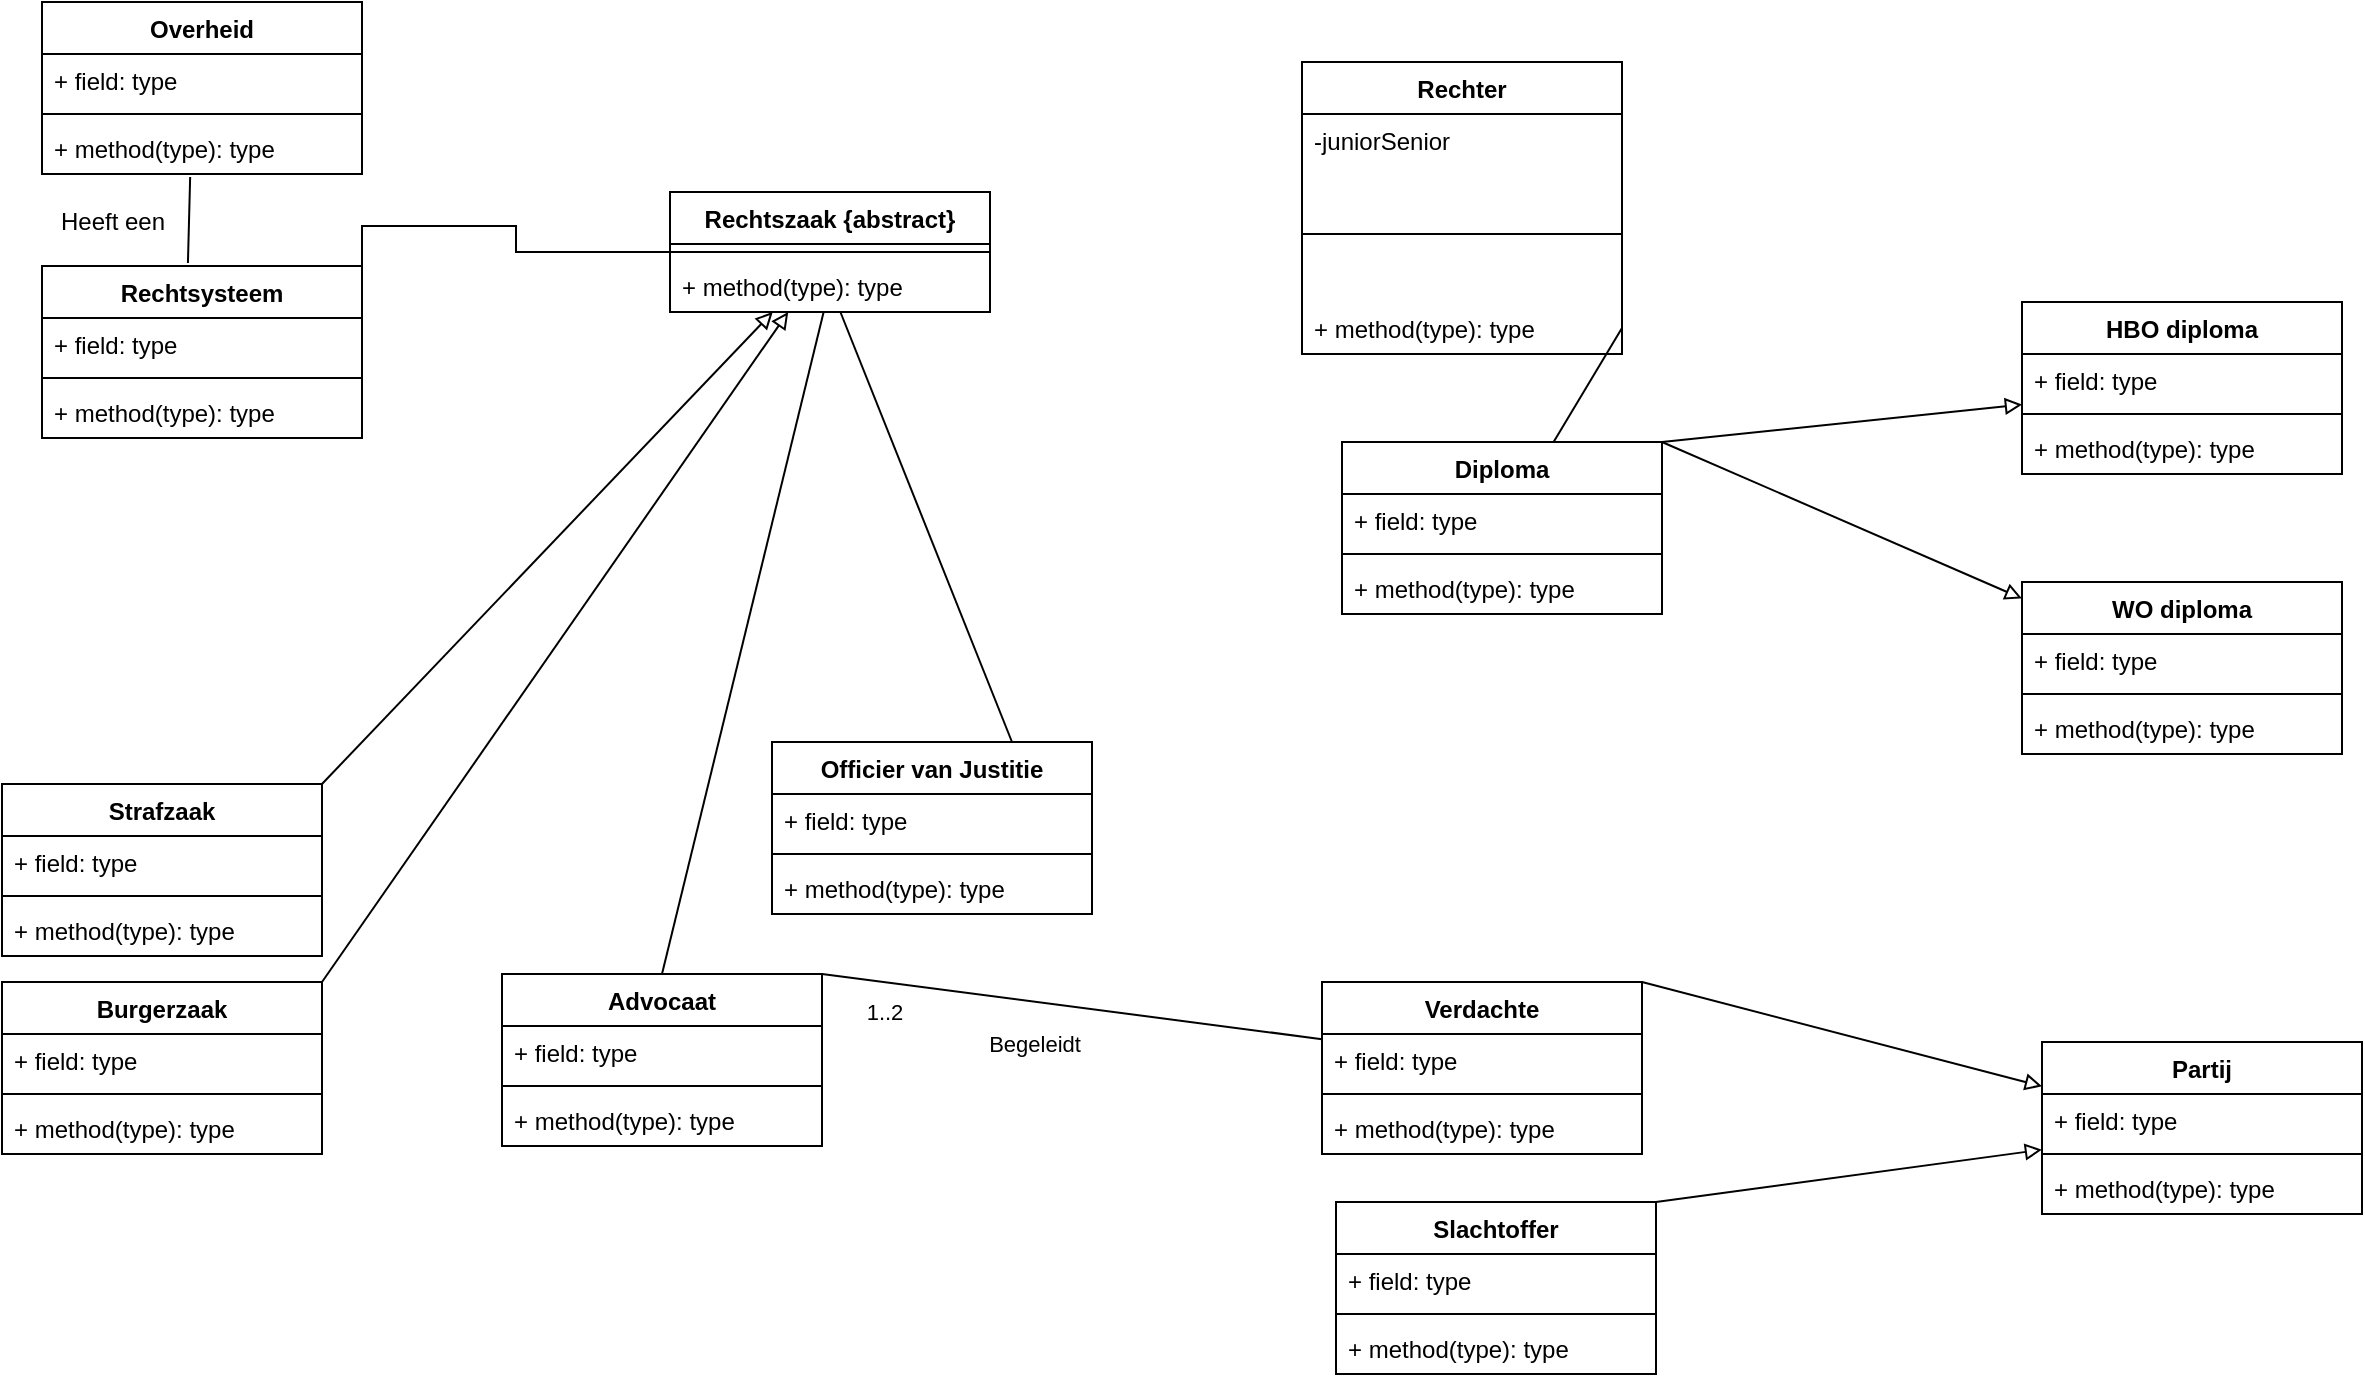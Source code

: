 <mxfile version="17.4.0" type="github">
  <diagram id="wsoN8Qg5C7zon4l7tbFk" name="Page-1">
    <mxGraphModel dx="1426" dy="794" grid="1" gridSize="10" guides="1" tooltips="1" connect="1" arrows="1" fold="1" page="1" pageScale="1" pageWidth="827" pageHeight="1169" math="0" shadow="0">
      <root>
        <mxCell id="0" />
        <mxCell id="1" parent="0" />
        <mxCell id="42ex5j18DbH1nC0N2MnO-122" style="edgeStyle=orthogonalEdgeStyle;rounded=0;orthogonalLoop=1;jettySize=auto;html=1;exitX=1;exitY=0;exitDx=0;exitDy=0;endArrow=none;endFill=0;" edge="1" parent="1" source="42ex5j18DbH1nC0N2MnO-4" target="42ex5j18DbH1nC0N2MnO-46">
          <mxGeometry relative="1" as="geometry" />
        </mxCell>
        <mxCell id="42ex5j18DbH1nC0N2MnO-4" value="Rechtsysteem&#xa;" style="swimlane;fontStyle=1;align=center;verticalAlign=top;childLayout=stackLayout;horizontal=1;startSize=26;horizontalStack=0;resizeParent=1;resizeParentMax=0;resizeLast=0;collapsible=1;marginBottom=0;" vertex="1" parent="1">
          <mxGeometry x="20" y="152" width="160" height="86" as="geometry" />
        </mxCell>
        <mxCell id="42ex5j18DbH1nC0N2MnO-5" value="+ field: type" style="text;strokeColor=none;fillColor=none;align=left;verticalAlign=top;spacingLeft=4;spacingRight=4;overflow=hidden;rotatable=0;points=[[0,0.5],[1,0.5]];portConstraint=eastwest;" vertex="1" parent="42ex5j18DbH1nC0N2MnO-4">
          <mxGeometry y="26" width="160" height="26" as="geometry" />
        </mxCell>
        <mxCell id="42ex5j18DbH1nC0N2MnO-6" value="" style="line;strokeWidth=1;fillColor=none;align=left;verticalAlign=middle;spacingTop=-1;spacingLeft=3;spacingRight=3;rotatable=0;labelPosition=right;points=[];portConstraint=eastwest;" vertex="1" parent="42ex5j18DbH1nC0N2MnO-4">
          <mxGeometry y="52" width="160" height="8" as="geometry" />
        </mxCell>
        <mxCell id="42ex5j18DbH1nC0N2MnO-7" value="+ method(type): type" style="text;strokeColor=none;fillColor=none;align=left;verticalAlign=top;spacingLeft=4;spacingRight=4;overflow=hidden;rotatable=0;points=[[0,0.5],[1,0.5]];portConstraint=eastwest;" vertex="1" parent="42ex5j18DbH1nC0N2MnO-4">
          <mxGeometry y="60" width="160" height="26" as="geometry" />
        </mxCell>
        <mxCell id="42ex5j18DbH1nC0N2MnO-12" value="Rechter" style="swimlane;fontStyle=1;align=center;verticalAlign=top;childLayout=stackLayout;horizontal=1;startSize=26;horizontalStack=0;resizeParent=1;resizeParentMax=0;resizeLast=0;collapsible=1;marginBottom=0;" vertex="1" parent="1">
          <mxGeometry x="650" y="50" width="160" height="146" as="geometry" />
        </mxCell>
        <mxCell id="42ex5j18DbH1nC0N2MnO-13" value="-juniorSenior&#xa;" style="text;strokeColor=none;fillColor=none;align=left;verticalAlign=top;spacingLeft=4;spacingRight=4;overflow=hidden;rotatable=0;points=[[0,0.5],[1,0.5]];portConstraint=eastwest;" vertex="1" parent="42ex5j18DbH1nC0N2MnO-12">
          <mxGeometry y="26" width="160" height="26" as="geometry" />
        </mxCell>
        <mxCell id="42ex5j18DbH1nC0N2MnO-14" value="" style="line;strokeWidth=1;fillColor=none;align=left;verticalAlign=middle;spacingTop=-1;spacingLeft=3;spacingRight=3;rotatable=0;labelPosition=right;points=[];portConstraint=eastwest;" vertex="1" parent="42ex5j18DbH1nC0N2MnO-12">
          <mxGeometry y="52" width="160" height="68" as="geometry" />
        </mxCell>
        <mxCell id="42ex5j18DbH1nC0N2MnO-15" value="+ method(type): type" style="text;strokeColor=none;fillColor=none;align=left;verticalAlign=top;spacingLeft=4;spacingRight=4;overflow=hidden;rotatable=0;points=[[0,0.5],[1,0.5]];portConstraint=eastwest;" vertex="1" parent="42ex5j18DbH1nC0N2MnO-12">
          <mxGeometry y="120" width="160" height="26" as="geometry" />
        </mxCell>
        <mxCell id="42ex5j18DbH1nC0N2MnO-125" style="edgeStyle=none;rounded=0;orthogonalLoop=1;jettySize=auto;html=1;exitX=1;exitY=0;exitDx=0;exitDy=0;startArrow=none;startFill=0;endArrow=block;endFill=0;" edge="1" parent="1" source="42ex5j18DbH1nC0N2MnO-16" target="42ex5j18DbH1nC0N2MnO-112">
          <mxGeometry relative="1" as="geometry" />
        </mxCell>
        <mxCell id="42ex5j18DbH1nC0N2MnO-16" value="Verdachte&#xa;" style="swimlane;fontStyle=1;align=center;verticalAlign=top;childLayout=stackLayout;horizontal=1;startSize=26;horizontalStack=0;resizeParent=1;resizeParentMax=0;resizeLast=0;collapsible=1;marginBottom=0;" vertex="1" parent="1">
          <mxGeometry x="660" y="510" width="160" height="86" as="geometry" />
        </mxCell>
        <mxCell id="42ex5j18DbH1nC0N2MnO-17" value="+ field: type" style="text;strokeColor=none;fillColor=none;align=left;verticalAlign=top;spacingLeft=4;spacingRight=4;overflow=hidden;rotatable=0;points=[[0,0.5],[1,0.5]];portConstraint=eastwest;" vertex="1" parent="42ex5j18DbH1nC0N2MnO-16">
          <mxGeometry y="26" width="160" height="26" as="geometry" />
        </mxCell>
        <mxCell id="42ex5j18DbH1nC0N2MnO-18" value="" style="line;strokeWidth=1;fillColor=none;align=left;verticalAlign=middle;spacingTop=-1;spacingLeft=3;spacingRight=3;rotatable=0;labelPosition=right;points=[];portConstraint=eastwest;" vertex="1" parent="42ex5j18DbH1nC0N2MnO-16">
          <mxGeometry y="52" width="160" height="8" as="geometry" />
        </mxCell>
        <mxCell id="42ex5j18DbH1nC0N2MnO-19" value="+ method(type): type" style="text;strokeColor=none;fillColor=none;align=left;verticalAlign=top;spacingLeft=4;spacingRight=4;overflow=hidden;rotatable=0;points=[[0,0.5],[1,0.5]];portConstraint=eastwest;" vertex="1" parent="42ex5j18DbH1nC0N2MnO-16">
          <mxGeometry y="60" width="160" height="26" as="geometry" />
        </mxCell>
        <mxCell id="42ex5j18DbH1nC0N2MnO-118" style="rounded=0;orthogonalLoop=1;jettySize=auto;html=1;exitX=1;exitY=0;exitDx=0;exitDy=0;endArrow=none;endFill=0;" edge="1" parent="1" source="42ex5j18DbH1nC0N2MnO-20" target="42ex5j18DbH1nC0N2MnO-17">
          <mxGeometry relative="1" as="geometry" />
        </mxCell>
        <mxCell id="42ex5j18DbH1nC0N2MnO-119" value="Begeleidt" style="edgeLabel;html=1;align=center;verticalAlign=middle;resizable=0;points=[];" vertex="1" connectable="0" parent="42ex5j18DbH1nC0N2MnO-118">
          <mxGeometry x="-0.392" y="2" relative="1" as="geometry">
            <mxPoint x="30" y="27" as="offset" />
          </mxGeometry>
        </mxCell>
        <mxCell id="42ex5j18DbH1nC0N2MnO-120" value="1..2&lt;br&gt;" style="edgeLabel;html=1;align=center;verticalAlign=middle;resizable=0;points=[];" vertex="1" connectable="0" parent="42ex5j18DbH1nC0N2MnO-118">
          <mxGeometry x="-0.76" y="2" relative="1" as="geometry">
            <mxPoint y="17" as="offset" />
          </mxGeometry>
        </mxCell>
        <mxCell id="42ex5j18DbH1nC0N2MnO-133" style="edgeStyle=none;rounded=0;orthogonalLoop=1;jettySize=auto;html=1;exitX=0.5;exitY=0;exitDx=0;exitDy=0;startArrow=none;startFill=0;endArrow=none;endFill=0;" edge="1" parent="1" source="42ex5j18DbH1nC0N2MnO-20" target="42ex5j18DbH1nC0N2MnO-49">
          <mxGeometry relative="1" as="geometry" />
        </mxCell>
        <mxCell id="42ex5j18DbH1nC0N2MnO-20" value="Advocaat&#xa;" style="swimlane;fontStyle=1;align=center;verticalAlign=top;childLayout=stackLayout;horizontal=1;startSize=26;horizontalStack=0;resizeParent=1;resizeParentMax=0;resizeLast=0;collapsible=1;marginBottom=0;" vertex="1" parent="1">
          <mxGeometry x="250" y="506" width="160" height="86" as="geometry" />
        </mxCell>
        <mxCell id="42ex5j18DbH1nC0N2MnO-21" value="+ field: type" style="text;strokeColor=none;fillColor=none;align=left;verticalAlign=top;spacingLeft=4;spacingRight=4;overflow=hidden;rotatable=0;points=[[0,0.5],[1,0.5]];portConstraint=eastwest;" vertex="1" parent="42ex5j18DbH1nC0N2MnO-20">
          <mxGeometry y="26" width="160" height="26" as="geometry" />
        </mxCell>
        <mxCell id="42ex5j18DbH1nC0N2MnO-22" value="" style="line;strokeWidth=1;fillColor=none;align=left;verticalAlign=middle;spacingTop=-1;spacingLeft=3;spacingRight=3;rotatable=0;labelPosition=right;points=[];portConstraint=eastwest;" vertex="1" parent="42ex5j18DbH1nC0N2MnO-20">
          <mxGeometry y="52" width="160" height="8" as="geometry" />
        </mxCell>
        <mxCell id="42ex5j18DbH1nC0N2MnO-23" value="+ method(type): type" style="text;strokeColor=none;fillColor=none;align=left;verticalAlign=top;spacingLeft=4;spacingRight=4;overflow=hidden;rotatable=0;points=[[0,0.5],[1,0.5]];portConstraint=eastwest;" vertex="1" parent="42ex5j18DbH1nC0N2MnO-20">
          <mxGeometry y="60" width="160" height="26" as="geometry" />
        </mxCell>
        <mxCell id="42ex5j18DbH1nC0N2MnO-132" style="edgeStyle=none;rounded=0;orthogonalLoop=1;jettySize=auto;html=1;exitX=0.75;exitY=0;exitDx=0;exitDy=0;startArrow=none;startFill=0;endArrow=none;endFill=0;" edge="1" parent="1" source="42ex5j18DbH1nC0N2MnO-24" target="42ex5j18DbH1nC0N2MnO-49">
          <mxGeometry relative="1" as="geometry" />
        </mxCell>
        <mxCell id="42ex5j18DbH1nC0N2MnO-24" value="Officier van Justitie" style="swimlane;fontStyle=1;align=center;verticalAlign=top;childLayout=stackLayout;horizontal=1;startSize=26;horizontalStack=0;resizeParent=1;resizeParentMax=0;resizeLast=0;collapsible=1;marginBottom=0;" vertex="1" parent="1">
          <mxGeometry x="385" y="390" width="160" height="86" as="geometry" />
        </mxCell>
        <mxCell id="42ex5j18DbH1nC0N2MnO-25" value="+ field: type" style="text;strokeColor=none;fillColor=none;align=left;verticalAlign=top;spacingLeft=4;spacingRight=4;overflow=hidden;rotatable=0;points=[[0,0.5],[1,0.5]];portConstraint=eastwest;" vertex="1" parent="42ex5j18DbH1nC0N2MnO-24">
          <mxGeometry y="26" width="160" height="26" as="geometry" />
        </mxCell>
        <mxCell id="42ex5j18DbH1nC0N2MnO-26" value="" style="line;strokeWidth=1;fillColor=none;align=left;verticalAlign=middle;spacingTop=-1;spacingLeft=3;spacingRight=3;rotatable=0;labelPosition=right;points=[];portConstraint=eastwest;" vertex="1" parent="42ex5j18DbH1nC0N2MnO-24">
          <mxGeometry y="52" width="160" height="8" as="geometry" />
        </mxCell>
        <mxCell id="42ex5j18DbH1nC0N2MnO-27" value="+ method(type): type" style="text;strokeColor=none;fillColor=none;align=left;verticalAlign=top;spacingLeft=4;spacingRight=4;overflow=hidden;rotatable=0;points=[[0,0.5],[1,0.5]];portConstraint=eastwest;" vertex="1" parent="42ex5j18DbH1nC0N2MnO-24">
          <mxGeometry y="60" width="160" height="26" as="geometry" />
        </mxCell>
        <mxCell id="42ex5j18DbH1nC0N2MnO-28" value="Overheid" style="swimlane;fontStyle=1;align=center;verticalAlign=top;childLayout=stackLayout;horizontal=1;startSize=26;horizontalStack=0;resizeParent=1;resizeParentMax=0;resizeLast=0;collapsible=1;marginBottom=0;" vertex="1" parent="1">
          <mxGeometry x="20" y="20" width="160" height="86" as="geometry" />
        </mxCell>
        <mxCell id="42ex5j18DbH1nC0N2MnO-29" value="+ field: type" style="text;strokeColor=none;fillColor=none;align=left;verticalAlign=top;spacingLeft=4;spacingRight=4;overflow=hidden;rotatable=0;points=[[0,0.5],[1,0.5]];portConstraint=eastwest;" vertex="1" parent="42ex5j18DbH1nC0N2MnO-28">
          <mxGeometry y="26" width="160" height="26" as="geometry" />
        </mxCell>
        <mxCell id="42ex5j18DbH1nC0N2MnO-30" value="" style="line;strokeWidth=1;fillColor=none;align=left;verticalAlign=middle;spacingTop=-1;spacingLeft=3;spacingRight=3;rotatable=0;labelPosition=right;points=[];portConstraint=eastwest;" vertex="1" parent="42ex5j18DbH1nC0N2MnO-28">
          <mxGeometry y="52" width="160" height="8" as="geometry" />
        </mxCell>
        <mxCell id="42ex5j18DbH1nC0N2MnO-31" value="+ method(type): type" style="text;strokeColor=none;fillColor=none;align=left;verticalAlign=top;spacingLeft=4;spacingRight=4;overflow=hidden;rotatable=0;points=[[0,0.5],[1,0.5]];portConstraint=eastwest;" vertex="1" parent="42ex5j18DbH1nC0N2MnO-28">
          <mxGeometry y="60" width="160" height="26" as="geometry" />
        </mxCell>
        <mxCell id="42ex5j18DbH1nC0N2MnO-128" style="edgeStyle=none;rounded=0;orthogonalLoop=1;jettySize=auto;html=1;exitX=1;exitY=0;exitDx=0;exitDy=0;startArrow=none;startFill=0;endArrow=block;endFill=0;" edge="1" parent="1" source="42ex5j18DbH1nC0N2MnO-33" target="42ex5j18DbH1nC0N2MnO-85">
          <mxGeometry relative="1" as="geometry" />
        </mxCell>
        <mxCell id="42ex5j18DbH1nC0N2MnO-129" style="edgeStyle=none;rounded=0;orthogonalLoop=1;jettySize=auto;html=1;exitX=1;exitY=0;exitDx=0;exitDy=0;startArrow=none;startFill=0;endArrow=block;endFill=0;" edge="1" parent="1" source="42ex5j18DbH1nC0N2MnO-33" target="42ex5j18DbH1nC0N2MnO-81">
          <mxGeometry relative="1" as="geometry" />
        </mxCell>
        <mxCell id="42ex5j18DbH1nC0N2MnO-33" value="Diploma" style="swimlane;fontStyle=1;align=center;verticalAlign=top;childLayout=stackLayout;horizontal=1;startSize=26;horizontalStack=0;resizeParent=1;resizeParentMax=0;resizeLast=0;collapsible=1;marginBottom=0;" vertex="1" parent="1">
          <mxGeometry x="670" y="240" width="160" height="86" as="geometry" />
        </mxCell>
        <mxCell id="42ex5j18DbH1nC0N2MnO-34" value="+ field: type" style="text;strokeColor=none;fillColor=none;align=left;verticalAlign=top;spacingLeft=4;spacingRight=4;overflow=hidden;rotatable=0;points=[[0,0.5],[1,0.5]];portConstraint=eastwest;" vertex="1" parent="42ex5j18DbH1nC0N2MnO-33">
          <mxGeometry y="26" width="160" height="26" as="geometry" />
        </mxCell>
        <mxCell id="42ex5j18DbH1nC0N2MnO-35" value="" style="line;strokeWidth=1;fillColor=none;align=left;verticalAlign=middle;spacingTop=-1;spacingLeft=3;spacingRight=3;rotatable=0;labelPosition=right;points=[];portConstraint=eastwest;" vertex="1" parent="42ex5j18DbH1nC0N2MnO-33">
          <mxGeometry y="52" width="160" height="8" as="geometry" />
        </mxCell>
        <mxCell id="42ex5j18DbH1nC0N2MnO-36" value="+ method(type): type" style="text;strokeColor=none;fillColor=none;align=left;verticalAlign=top;spacingLeft=4;spacingRight=4;overflow=hidden;rotatable=0;points=[[0,0.5],[1,0.5]];portConstraint=eastwest;" vertex="1" parent="42ex5j18DbH1nC0N2MnO-33">
          <mxGeometry y="60" width="160" height="26" as="geometry" />
        </mxCell>
        <mxCell id="42ex5j18DbH1nC0N2MnO-46" value="Rechtszaak {abstract}" style="swimlane;fontStyle=1;align=center;verticalAlign=top;childLayout=stackLayout;horizontal=1;startSize=26;horizontalStack=0;resizeParent=1;resizeParentMax=0;resizeLast=0;collapsible=1;marginBottom=0;" vertex="1" parent="1">
          <mxGeometry x="334" y="115" width="160" height="60" as="geometry" />
        </mxCell>
        <mxCell id="42ex5j18DbH1nC0N2MnO-48" value="" style="line;strokeWidth=1;fillColor=none;align=left;verticalAlign=middle;spacingTop=-1;spacingLeft=3;spacingRight=3;rotatable=0;labelPosition=right;points=[];portConstraint=eastwest;" vertex="1" parent="42ex5j18DbH1nC0N2MnO-46">
          <mxGeometry y="26" width="160" height="8" as="geometry" />
        </mxCell>
        <mxCell id="42ex5j18DbH1nC0N2MnO-49" value="+ method(type): type" style="text;strokeColor=none;fillColor=none;align=left;verticalAlign=top;spacingLeft=4;spacingRight=4;overflow=hidden;rotatable=0;points=[[0,0.5],[1,0.5]];portConstraint=eastwest;" vertex="1" parent="42ex5j18DbH1nC0N2MnO-46">
          <mxGeometry y="34" width="160" height="26" as="geometry" />
        </mxCell>
        <mxCell id="42ex5j18DbH1nC0N2MnO-123" style="rounded=0;orthogonalLoop=1;jettySize=auto;html=1;exitX=1;exitY=0;exitDx=0;exitDy=0;endArrow=block;endFill=0;startArrow=none;startFill=0;" edge="1" parent="1" source="42ex5j18DbH1nC0N2MnO-50" target="42ex5j18DbH1nC0N2MnO-46">
          <mxGeometry relative="1" as="geometry" />
        </mxCell>
        <mxCell id="42ex5j18DbH1nC0N2MnO-50" value="Strafzaak" style="swimlane;fontStyle=1;align=center;verticalAlign=top;childLayout=stackLayout;horizontal=1;startSize=26;horizontalStack=0;resizeParent=1;resizeParentMax=0;resizeLast=0;collapsible=1;marginBottom=0;" vertex="1" parent="1">
          <mxGeometry y="411" width="160" height="86" as="geometry" />
        </mxCell>
        <mxCell id="42ex5j18DbH1nC0N2MnO-51" value="+ field: type" style="text;strokeColor=none;fillColor=none;align=left;verticalAlign=top;spacingLeft=4;spacingRight=4;overflow=hidden;rotatable=0;points=[[0,0.5],[1,0.5]];portConstraint=eastwest;" vertex="1" parent="42ex5j18DbH1nC0N2MnO-50">
          <mxGeometry y="26" width="160" height="26" as="geometry" />
        </mxCell>
        <mxCell id="42ex5j18DbH1nC0N2MnO-52" value="" style="line;strokeWidth=1;fillColor=none;align=left;verticalAlign=middle;spacingTop=-1;spacingLeft=3;spacingRight=3;rotatable=0;labelPosition=right;points=[];portConstraint=eastwest;" vertex="1" parent="42ex5j18DbH1nC0N2MnO-50">
          <mxGeometry y="52" width="160" height="8" as="geometry" />
        </mxCell>
        <mxCell id="42ex5j18DbH1nC0N2MnO-53" value="+ method(type): type" style="text;strokeColor=none;fillColor=none;align=left;verticalAlign=top;spacingLeft=4;spacingRight=4;overflow=hidden;rotatable=0;points=[[0,0.5],[1,0.5]];portConstraint=eastwest;" vertex="1" parent="42ex5j18DbH1nC0N2MnO-50">
          <mxGeometry y="60" width="160" height="26" as="geometry" />
        </mxCell>
        <mxCell id="42ex5j18DbH1nC0N2MnO-124" style="edgeStyle=none;rounded=0;orthogonalLoop=1;jettySize=auto;html=1;exitX=1;exitY=0;exitDx=0;exitDy=0;startArrow=none;startFill=0;endArrow=block;endFill=0;" edge="1" parent="1" source="42ex5j18DbH1nC0N2MnO-54" target="42ex5j18DbH1nC0N2MnO-46">
          <mxGeometry relative="1" as="geometry" />
        </mxCell>
        <mxCell id="42ex5j18DbH1nC0N2MnO-54" value="Burgerzaak" style="swimlane;fontStyle=1;align=center;verticalAlign=top;childLayout=stackLayout;horizontal=1;startSize=26;horizontalStack=0;resizeParent=1;resizeParentMax=0;resizeLast=0;collapsible=1;marginBottom=0;" vertex="1" parent="1">
          <mxGeometry y="510" width="160" height="86" as="geometry" />
        </mxCell>
        <mxCell id="42ex5j18DbH1nC0N2MnO-55" value="+ field: type" style="text;strokeColor=none;fillColor=none;align=left;verticalAlign=top;spacingLeft=4;spacingRight=4;overflow=hidden;rotatable=0;points=[[0,0.5],[1,0.5]];portConstraint=eastwest;" vertex="1" parent="42ex5j18DbH1nC0N2MnO-54">
          <mxGeometry y="26" width="160" height="26" as="geometry" />
        </mxCell>
        <mxCell id="42ex5j18DbH1nC0N2MnO-56" value="" style="line;strokeWidth=1;fillColor=none;align=left;verticalAlign=middle;spacingTop=-1;spacingLeft=3;spacingRight=3;rotatable=0;labelPosition=right;points=[];portConstraint=eastwest;" vertex="1" parent="42ex5j18DbH1nC0N2MnO-54">
          <mxGeometry y="52" width="160" height="8" as="geometry" />
        </mxCell>
        <mxCell id="42ex5j18DbH1nC0N2MnO-57" value="+ method(type): type" style="text;strokeColor=none;fillColor=none;align=left;verticalAlign=top;spacingLeft=4;spacingRight=4;overflow=hidden;rotatable=0;points=[[0,0.5],[1,0.5]];portConstraint=eastwest;" vertex="1" parent="42ex5j18DbH1nC0N2MnO-54">
          <mxGeometry y="60" width="160" height="26" as="geometry" />
        </mxCell>
        <mxCell id="42ex5j18DbH1nC0N2MnO-76" value="" style="endArrow=none;html=1;rounded=0;align=center;verticalAlign=bottom;labelBackgroundColor=none;exitX=0.463;exitY=1.058;exitDx=0;exitDy=0;exitPerimeter=0;entryX=0.456;entryY=-0.017;entryDx=0;entryDy=0;entryPerimeter=0;" edge="1" parent="1" source="42ex5j18DbH1nC0N2MnO-31" target="42ex5j18DbH1nC0N2MnO-4">
          <mxGeometry relative="1" as="geometry">
            <mxPoint x="560" y="152" as="sourcePoint" />
            <mxPoint x="700" y="152" as="targetPoint" />
          </mxGeometry>
        </mxCell>
        <mxCell id="42ex5j18DbH1nC0N2MnO-77" value="Heeft een" style="text;html=1;align=center;verticalAlign=middle;resizable=0;points=[];autosize=1;strokeColor=none;fillColor=none;" vertex="1" parent="1">
          <mxGeometry x="20" y="120" width="70" height="20" as="geometry" />
        </mxCell>
        <mxCell id="42ex5j18DbH1nC0N2MnO-81" value="WO diploma" style="swimlane;fontStyle=1;align=center;verticalAlign=top;childLayout=stackLayout;horizontal=1;startSize=26;horizontalStack=0;resizeParent=1;resizeParentMax=0;resizeLast=0;collapsible=1;marginBottom=0;" vertex="1" parent="1">
          <mxGeometry x="1010" y="310" width="160" height="86" as="geometry" />
        </mxCell>
        <mxCell id="42ex5j18DbH1nC0N2MnO-82" value="+ field: type" style="text;strokeColor=none;fillColor=none;align=left;verticalAlign=top;spacingLeft=4;spacingRight=4;overflow=hidden;rotatable=0;points=[[0,0.5],[1,0.5]];portConstraint=eastwest;" vertex="1" parent="42ex5j18DbH1nC0N2MnO-81">
          <mxGeometry y="26" width="160" height="26" as="geometry" />
        </mxCell>
        <mxCell id="42ex5j18DbH1nC0N2MnO-83" value="" style="line;strokeWidth=1;fillColor=none;align=left;verticalAlign=middle;spacingTop=-1;spacingLeft=3;spacingRight=3;rotatable=0;labelPosition=right;points=[];portConstraint=eastwest;" vertex="1" parent="42ex5j18DbH1nC0N2MnO-81">
          <mxGeometry y="52" width="160" height="8" as="geometry" />
        </mxCell>
        <mxCell id="42ex5j18DbH1nC0N2MnO-84" value="+ method(type): type" style="text;strokeColor=none;fillColor=none;align=left;verticalAlign=top;spacingLeft=4;spacingRight=4;overflow=hidden;rotatable=0;points=[[0,0.5],[1,0.5]];portConstraint=eastwest;" vertex="1" parent="42ex5j18DbH1nC0N2MnO-81">
          <mxGeometry y="60" width="160" height="26" as="geometry" />
        </mxCell>
        <mxCell id="42ex5j18DbH1nC0N2MnO-85" value="HBO diploma&#xa;" style="swimlane;fontStyle=1;align=center;verticalAlign=top;childLayout=stackLayout;horizontal=1;startSize=26;horizontalStack=0;resizeParent=1;resizeParentMax=0;resizeLast=0;collapsible=1;marginBottom=0;" vertex="1" parent="1">
          <mxGeometry x="1010" y="170" width="160" height="86" as="geometry" />
        </mxCell>
        <mxCell id="42ex5j18DbH1nC0N2MnO-86" value="+ field: type" style="text;strokeColor=none;fillColor=none;align=left;verticalAlign=top;spacingLeft=4;spacingRight=4;overflow=hidden;rotatable=0;points=[[0,0.5],[1,0.5]];portConstraint=eastwest;" vertex="1" parent="42ex5j18DbH1nC0N2MnO-85">
          <mxGeometry y="26" width="160" height="26" as="geometry" />
        </mxCell>
        <mxCell id="42ex5j18DbH1nC0N2MnO-87" value="" style="line;strokeWidth=1;fillColor=none;align=left;verticalAlign=middle;spacingTop=-1;spacingLeft=3;spacingRight=3;rotatable=0;labelPosition=right;points=[];portConstraint=eastwest;" vertex="1" parent="42ex5j18DbH1nC0N2MnO-85">
          <mxGeometry y="52" width="160" height="8" as="geometry" />
        </mxCell>
        <mxCell id="42ex5j18DbH1nC0N2MnO-88" value="+ method(type): type" style="text;strokeColor=none;fillColor=none;align=left;verticalAlign=top;spacingLeft=4;spacingRight=4;overflow=hidden;rotatable=0;points=[[0,0.5],[1,0.5]];portConstraint=eastwest;" vertex="1" parent="42ex5j18DbH1nC0N2MnO-85">
          <mxGeometry y="60" width="160" height="26" as="geometry" />
        </mxCell>
        <mxCell id="42ex5j18DbH1nC0N2MnO-126" style="edgeStyle=none;rounded=0;orthogonalLoop=1;jettySize=auto;html=1;exitX=1;exitY=0;exitDx=0;exitDy=0;startArrow=none;startFill=0;endArrow=block;endFill=0;" edge="1" parent="1" source="42ex5j18DbH1nC0N2MnO-94" target="42ex5j18DbH1nC0N2MnO-112">
          <mxGeometry relative="1" as="geometry" />
        </mxCell>
        <mxCell id="42ex5j18DbH1nC0N2MnO-94" value="Slachtoffer&#xa;" style="swimlane;fontStyle=1;align=center;verticalAlign=top;childLayout=stackLayout;horizontal=1;startSize=26;horizontalStack=0;resizeParent=1;resizeParentMax=0;resizeLast=0;collapsible=1;marginBottom=0;" vertex="1" parent="1">
          <mxGeometry x="667" y="620" width="160" height="86" as="geometry" />
        </mxCell>
        <mxCell id="42ex5j18DbH1nC0N2MnO-95" value="+ field: type" style="text;strokeColor=none;fillColor=none;align=left;verticalAlign=top;spacingLeft=4;spacingRight=4;overflow=hidden;rotatable=0;points=[[0,0.5],[1,0.5]];portConstraint=eastwest;" vertex="1" parent="42ex5j18DbH1nC0N2MnO-94">
          <mxGeometry y="26" width="160" height="26" as="geometry" />
        </mxCell>
        <mxCell id="42ex5j18DbH1nC0N2MnO-96" value="" style="line;strokeWidth=1;fillColor=none;align=left;verticalAlign=middle;spacingTop=-1;spacingLeft=3;spacingRight=3;rotatable=0;labelPosition=right;points=[];portConstraint=eastwest;" vertex="1" parent="42ex5j18DbH1nC0N2MnO-94">
          <mxGeometry y="52" width="160" height="8" as="geometry" />
        </mxCell>
        <mxCell id="42ex5j18DbH1nC0N2MnO-97" value="+ method(type): type" style="text;strokeColor=none;fillColor=none;align=left;verticalAlign=top;spacingLeft=4;spacingRight=4;overflow=hidden;rotatable=0;points=[[0,0.5],[1,0.5]];portConstraint=eastwest;" vertex="1" parent="42ex5j18DbH1nC0N2MnO-94">
          <mxGeometry y="60" width="160" height="26" as="geometry" />
        </mxCell>
        <mxCell id="42ex5j18DbH1nC0N2MnO-112" value="Partij&#xa;" style="swimlane;fontStyle=1;align=center;verticalAlign=top;childLayout=stackLayout;horizontal=1;startSize=26;horizontalStack=0;resizeParent=1;resizeParentMax=0;resizeLast=0;collapsible=1;marginBottom=0;" vertex="1" parent="1">
          <mxGeometry x="1020" y="540" width="160" height="86" as="geometry" />
        </mxCell>
        <mxCell id="42ex5j18DbH1nC0N2MnO-113" value="+ field: type" style="text;strokeColor=none;fillColor=none;align=left;verticalAlign=top;spacingLeft=4;spacingRight=4;overflow=hidden;rotatable=0;points=[[0,0.5],[1,0.5]];portConstraint=eastwest;" vertex="1" parent="42ex5j18DbH1nC0N2MnO-112">
          <mxGeometry y="26" width="160" height="26" as="geometry" />
        </mxCell>
        <mxCell id="42ex5j18DbH1nC0N2MnO-114" value="" style="line;strokeWidth=1;fillColor=none;align=left;verticalAlign=middle;spacingTop=-1;spacingLeft=3;spacingRight=3;rotatable=0;labelPosition=right;points=[];portConstraint=eastwest;" vertex="1" parent="42ex5j18DbH1nC0N2MnO-112">
          <mxGeometry y="52" width="160" height="8" as="geometry" />
        </mxCell>
        <mxCell id="42ex5j18DbH1nC0N2MnO-115" value="+ method(type): type" style="text;strokeColor=none;fillColor=none;align=left;verticalAlign=top;spacingLeft=4;spacingRight=4;overflow=hidden;rotatable=0;points=[[0,0.5],[1,0.5]];portConstraint=eastwest;" vertex="1" parent="42ex5j18DbH1nC0N2MnO-112">
          <mxGeometry y="60" width="160" height="26" as="geometry" />
        </mxCell>
        <mxCell id="42ex5j18DbH1nC0N2MnO-131" style="edgeStyle=none;rounded=0;orthogonalLoop=1;jettySize=auto;html=1;exitX=1;exitY=0.5;exitDx=0;exitDy=0;startArrow=none;startFill=0;endArrow=none;endFill=0;" edge="1" parent="1" source="42ex5j18DbH1nC0N2MnO-15" target="42ex5j18DbH1nC0N2MnO-33">
          <mxGeometry relative="1" as="geometry" />
        </mxCell>
      </root>
    </mxGraphModel>
  </diagram>
</mxfile>
